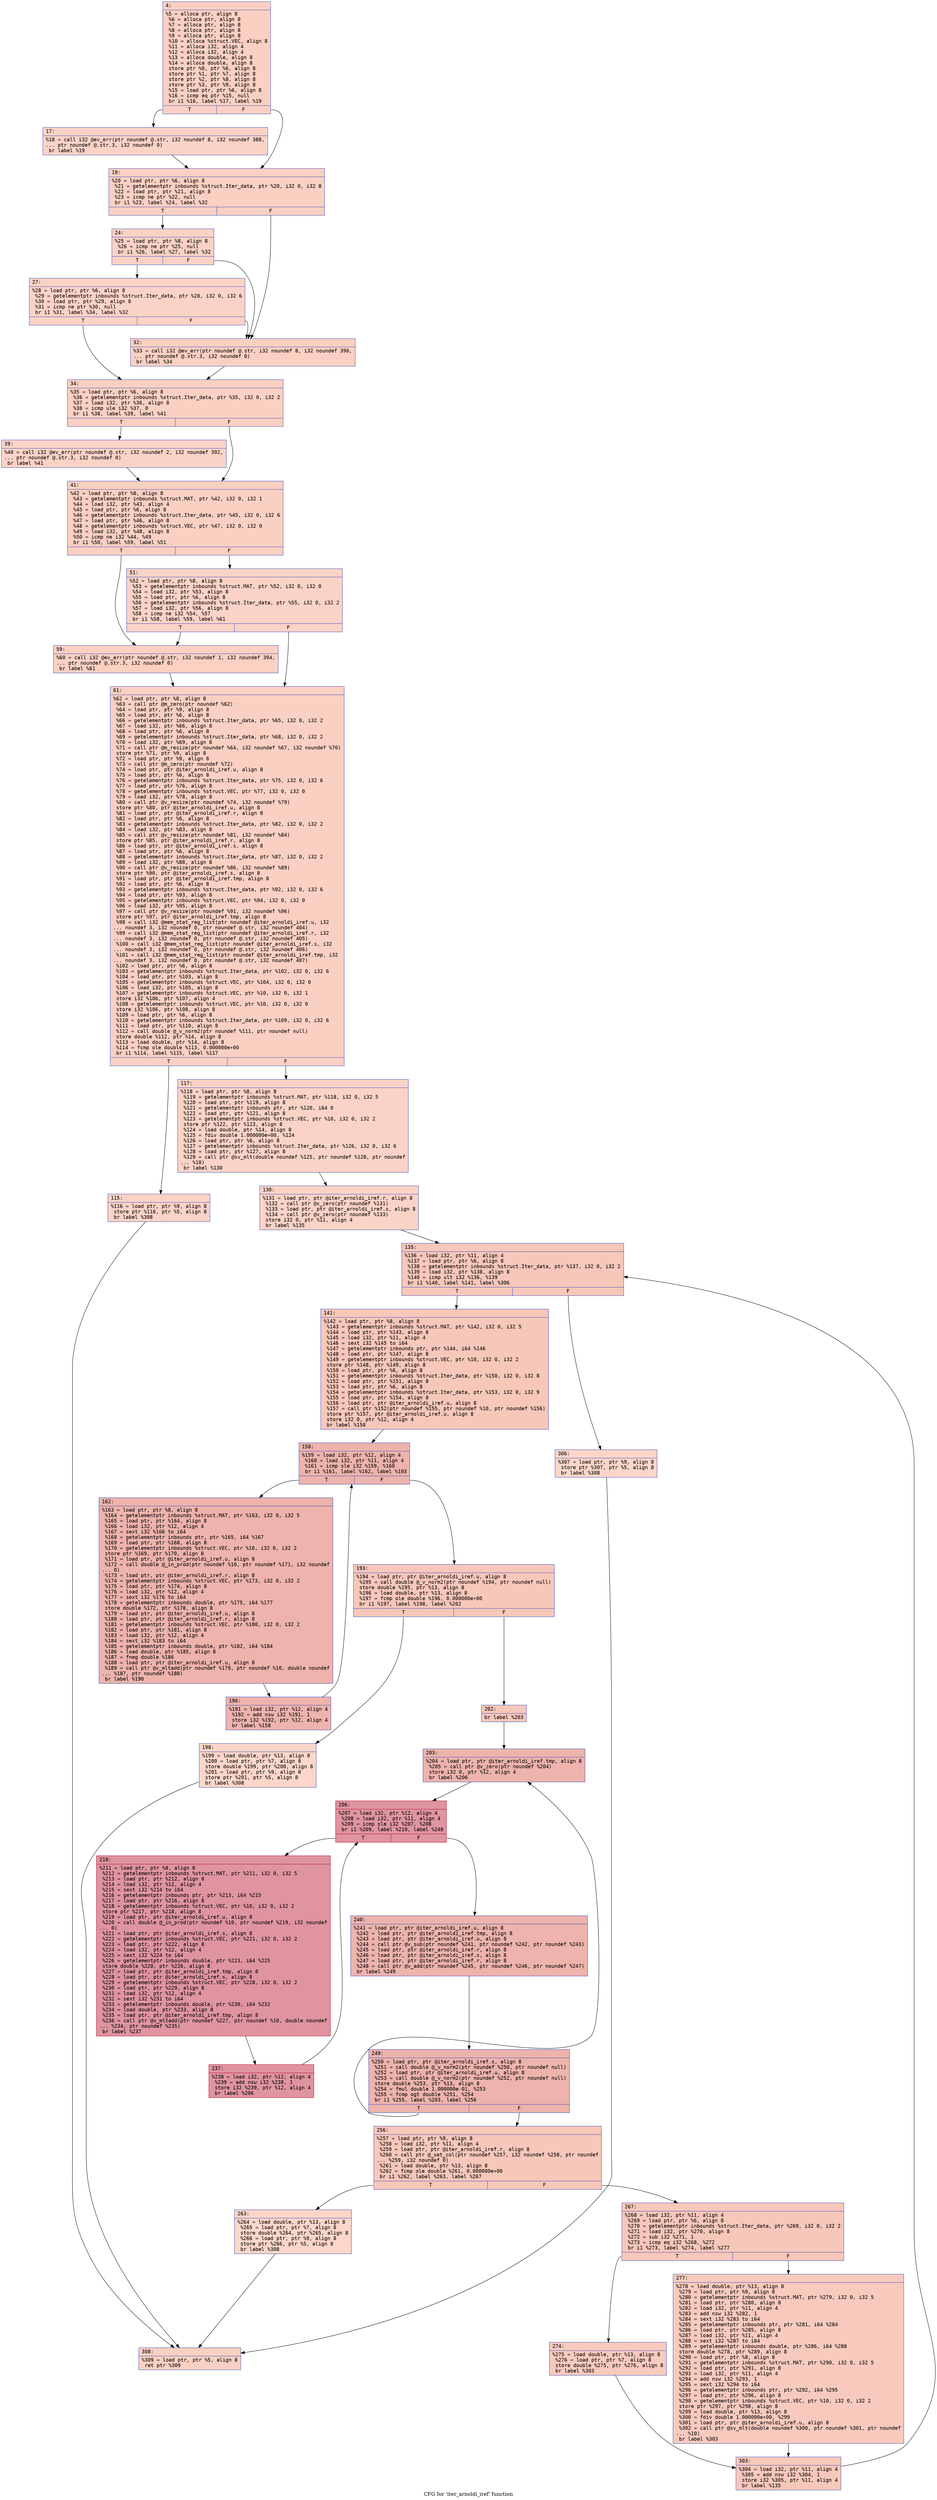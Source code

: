 digraph "CFG for 'iter_arnoldi_iref' function" {
	label="CFG for 'iter_arnoldi_iref' function";

	Node0x6000006e7c00 [shape=record,color="#3d50c3ff", style=filled, fillcolor="#f3947570" fontname="Courier",label="{4:\l|  %5 = alloca ptr, align 8\l  %6 = alloca ptr, align 8\l  %7 = alloca ptr, align 8\l  %8 = alloca ptr, align 8\l  %9 = alloca ptr, align 8\l  %10 = alloca %struct.VEC, align 8\l  %11 = alloca i32, align 4\l  %12 = alloca i32, align 4\l  %13 = alloca double, align 8\l  %14 = alloca double, align 8\l  store ptr %0, ptr %6, align 8\l  store ptr %1, ptr %7, align 8\l  store ptr %2, ptr %8, align 8\l  store ptr %3, ptr %9, align 8\l  %15 = load ptr, ptr %6, align 8\l  %16 = icmp eq ptr %15, null\l  br i1 %16, label %17, label %19\l|{<s0>T|<s1>F}}"];
	Node0x6000006e7c00:s0 -> Node0x6000006e7c50[tooltip="4 -> 17\nProbability 37.50%" ];
	Node0x6000006e7c00:s1 -> Node0x6000006e7ca0[tooltip="4 -> 19\nProbability 62.50%" ];
	Node0x6000006e7c50 [shape=record,color="#3d50c3ff", style=filled, fillcolor="#f59c7d70" fontname="Courier",label="{17:\l|  %18 = call i32 @ev_err(ptr noundef @.str, i32 noundef 8, i32 noundef 388,\l... ptr noundef @.str.3, i32 noundef 0)\l  br label %19\l}"];
	Node0x6000006e7c50 -> Node0x6000006e7ca0[tooltip="17 -> 19\nProbability 100.00%" ];
	Node0x6000006e7ca0 [shape=record,color="#3d50c3ff", style=filled, fillcolor="#f3947570" fontname="Courier",label="{19:\l|  %20 = load ptr, ptr %6, align 8\l  %21 = getelementptr inbounds %struct.Iter_data, ptr %20, i32 0, i32 8\l  %22 = load ptr, ptr %21, align 8\l  %23 = icmp ne ptr %22, null\l  br i1 %23, label %24, label %32\l|{<s0>T|<s1>F}}"];
	Node0x6000006e7ca0:s0 -> Node0x6000006e7cf0[tooltip="19 -> 24\nProbability 62.50%" ];
	Node0x6000006e7ca0:s1 -> Node0x6000006e7d90[tooltip="19 -> 32\nProbability 37.50%" ];
	Node0x6000006e7cf0 [shape=record,color="#3d50c3ff", style=filled, fillcolor="#f4987a70" fontname="Courier",label="{24:\l|  %25 = load ptr, ptr %8, align 8\l  %26 = icmp ne ptr %25, null\l  br i1 %26, label %27, label %32\l|{<s0>T|<s1>F}}"];
	Node0x6000006e7cf0:s0 -> Node0x6000006e7d40[tooltip="24 -> 27\nProbability 62.50%" ];
	Node0x6000006e7cf0:s1 -> Node0x6000006e7d90[tooltip="24 -> 32\nProbability 37.50%" ];
	Node0x6000006e7d40 [shape=record,color="#3d50c3ff", style=filled, fillcolor="#f59c7d70" fontname="Courier",label="{27:\l|  %28 = load ptr, ptr %6, align 8\l  %29 = getelementptr inbounds %struct.Iter_data, ptr %28, i32 0, i32 6\l  %30 = load ptr, ptr %29, align 8\l  %31 = icmp ne ptr %30, null\l  br i1 %31, label %34, label %32\l|{<s0>T|<s1>F}}"];
	Node0x6000006e7d40:s0 -> Node0x6000006e7de0[tooltip="27 -> 34\nProbability 62.50%" ];
	Node0x6000006e7d40:s1 -> Node0x6000006e7d90[tooltip="27 -> 32\nProbability 37.50%" ];
	Node0x6000006e7d90 [shape=record,color="#3d50c3ff", style=filled, fillcolor="#f3947570" fontname="Courier",label="{32:\l|  %33 = call i32 @ev_err(ptr noundef @.str, i32 noundef 8, i32 noundef 390,\l... ptr noundef @.str.3, i32 noundef 0)\l  br label %34\l}"];
	Node0x6000006e7d90 -> Node0x6000006e7de0[tooltip="32 -> 34\nProbability 100.00%" ];
	Node0x6000006e7de0 [shape=record,color="#3d50c3ff", style=filled, fillcolor="#f3947570" fontname="Courier",label="{34:\l|  %35 = load ptr, ptr %6, align 8\l  %36 = getelementptr inbounds %struct.Iter_data, ptr %35, i32 0, i32 2\l  %37 = load i32, ptr %36, align 8\l  %38 = icmp ule i32 %37, 0\l  br i1 %38, label %39, label %41\l|{<s0>T|<s1>F}}"];
	Node0x6000006e7de0:s0 -> Node0x6000006e7e30[tooltip="34 -> 39\nProbability 50.00%" ];
	Node0x6000006e7de0:s1 -> Node0x6000006e7e80[tooltip="34 -> 41\nProbability 50.00%" ];
	Node0x6000006e7e30 [shape=record,color="#3d50c3ff", style=filled, fillcolor="#f59c7d70" fontname="Courier",label="{39:\l|  %40 = call i32 @ev_err(ptr noundef @.str, i32 noundef 2, i32 noundef 392,\l... ptr noundef @.str.3, i32 noundef 0)\l  br label %41\l}"];
	Node0x6000006e7e30 -> Node0x6000006e7e80[tooltip="39 -> 41\nProbability 100.00%" ];
	Node0x6000006e7e80 [shape=record,color="#3d50c3ff", style=filled, fillcolor="#f3947570" fontname="Courier",label="{41:\l|  %42 = load ptr, ptr %8, align 8\l  %43 = getelementptr inbounds %struct.MAT, ptr %42, i32 0, i32 1\l  %44 = load i32, ptr %43, align 4\l  %45 = load ptr, ptr %6, align 8\l  %46 = getelementptr inbounds %struct.Iter_data, ptr %45, i32 0, i32 6\l  %47 = load ptr, ptr %46, align 8\l  %48 = getelementptr inbounds %struct.VEC, ptr %47, i32 0, i32 0\l  %49 = load i32, ptr %48, align 8\l  %50 = icmp ne i32 %44, %49\l  br i1 %50, label %59, label %51\l|{<s0>T|<s1>F}}"];
	Node0x6000006e7e80:s0 -> Node0x6000006e7f20[tooltip="41 -> 59\nProbability 50.00%" ];
	Node0x6000006e7e80:s1 -> Node0x6000006e7ed0[tooltip="41 -> 51\nProbability 50.00%" ];
	Node0x6000006e7ed0 [shape=record,color="#3d50c3ff", style=filled, fillcolor="#f59c7d70" fontname="Courier",label="{51:\l|  %52 = load ptr, ptr %8, align 8\l  %53 = getelementptr inbounds %struct.MAT, ptr %52, i32 0, i32 0\l  %54 = load i32, ptr %53, align 8\l  %55 = load ptr, ptr %6, align 8\l  %56 = getelementptr inbounds %struct.Iter_data, ptr %55, i32 0, i32 2\l  %57 = load i32, ptr %56, align 8\l  %58 = icmp ne i32 %54, %57\l  br i1 %58, label %59, label %61\l|{<s0>T|<s1>F}}"];
	Node0x6000006e7ed0:s0 -> Node0x6000006e7f20[tooltip="51 -> 59\nProbability 50.00%" ];
	Node0x6000006e7ed0:s1 -> Node0x6000006e7f70[tooltip="51 -> 61\nProbability 50.00%" ];
	Node0x6000006e7f20 [shape=record,color="#3d50c3ff", style=filled, fillcolor="#f3947570" fontname="Courier",label="{59:\l|  %60 = call i32 @ev_err(ptr noundef @.str, i32 noundef 1, i32 noundef 394,\l... ptr noundef @.str.3, i32 noundef 0)\l  br label %61\l}"];
	Node0x6000006e7f20 -> Node0x6000006e7f70[tooltip="59 -> 61\nProbability 100.00%" ];
	Node0x6000006e7f70 [shape=record,color="#3d50c3ff", style=filled, fillcolor="#f3947570" fontname="Courier",label="{61:\l|  %62 = load ptr, ptr %8, align 8\l  %63 = call ptr @m_zero(ptr noundef %62)\l  %64 = load ptr, ptr %9, align 8\l  %65 = load ptr, ptr %6, align 8\l  %66 = getelementptr inbounds %struct.Iter_data, ptr %65, i32 0, i32 2\l  %67 = load i32, ptr %66, align 8\l  %68 = load ptr, ptr %6, align 8\l  %69 = getelementptr inbounds %struct.Iter_data, ptr %68, i32 0, i32 2\l  %70 = load i32, ptr %69, align 8\l  %71 = call ptr @m_resize(ptr noundef %64, i32 noundef %67, i32 noundef %70)\l  store ptr %71, ptr %9, align 8\l  %72 = load ptr, ptr %9, align 8\l  %73 = call ptr @m_zero(ptr noundef %72)\l  %74 = load ptr, ptr @iter_arnoldi_iref.u, align 8\l  %75 = load ptr, ptr %6, align 8\l  %76 = getelementptr inbounds %struct.Iter_data, ptr %75, i32 0, i32 6\l  %77 = load ptr, ptr %76, align 8\l  %78 = getelementptr inbounds %struct.VEC, ptr %77, i32 0, i32 0\l  %79 = load i32, ptr %78, align 8\l  %80 = call ptr @v_resize(ptr noundef %74, i32 noundef %79)\l  store ptr %80, ptr @iter_arnoldi_iref.u, align 8\l  %81 = load ptr, ptr @iter_arnoldi_iref.r, align 8\l  %82 = load ptr, ptr %6, align 8\l  %83 = getelementptr inbounds %struct.Iter_data, ptr %82, i32 0, i32 2\l  %84 = load i32, ptr %83, align 8\l  %85 = call ptr @v_resize(ptr noundef %81, i32 noundef %84)\l  store ptr %85, ptr @iter_arnoldi_iref.r, align 8\l  %86 = load ptr, ptr @iter_arnoldi_iref.s, align 8\l  %87 = load ptr, ptr %6, align 8\l  %88 = getelementptr inbounds %struct.Iter_data, ptr %87, i32 0, i32 2\l  %89 = load i32, ptr %88, align 8\l  %90 = call ptr @v_resize(ptr noundef %86, i32 noundef %89)\l  store ptr %90, ptr @iter_arnoldi_iref.s, align 8\l  %91 = load ptr, ptr @iter_arnoldi_iref.tmp, align 8\l  %92 = load ptr, ptr %6, align 8\l  %93 = getelementptr inbounds %struct.Iter_data, ptr %92, i32 0, i32 6\l  %94 = load ptr, ptr %93, align 8\l  %95 = getelementptr inbounds %struct.VEC, ptr %94, i32 0, i32 0\l  %96 = load i32, ptr %95, align 8\l  %97 = call ptr @v_resize(ptr noundef %91, i32 noundef %96)\l  store ptr %97, ptr @iter_arnoldi_iref.tmp, align 8\l  %98 = call i32 @mem_stat_reg_list(ptr noundef @iter_arnoldi_iref.u, i32\l... noundef 3, i32 noundef 0, ptr noundef @.str, i32 noundef 404)\l  %99 = call i32 @mem_stat_reg_list(ptr noundef @iter_arnoldi_iref.r, i32\l... noundef 3, i32 noundef 0, ptr noundef @.str, i32 noundef 405)\l  %100 = call i32 @mem_stat_reg_list(ptr noundef @iter_arnoldi_iref.s, i32\l... noundef 3, i32 noundef 0, ptr noundef @.str, i32 noundef 406)\l  %101 = call i32 @mem_stat_reg_list(ptr noundef @iter_arnoldi_iref.tmp, i32\l... noundef 3, i32 noundef 0, ptr noundef @.str, i32 noundef 407)\l  %102 = load ptr, ptr %6, align 8\l  %103 = getelementptr inbounds %struct.Iter_data, ptr %102, i32 0, i32 6\l  %104 = load ptr, ptr %103, align 8\l  %105 = getelementptr inbounds %struct.VEC, ptr %104, i32 0, i32 0\l  %106 = load i32, ptr %105, align 8\l  %107 = getelementptr inbounds %struct.VEC, ptr %10, i32 0, i32 1\l  store i32 %106, ptr %107, align 4\l  %108 = getelementptr inbounds %struct.VEC, ptr %10, i32 0, i32 0\l  store i32 %106, ptr %108, align 8\l  %109 = load ptr, ptr %6, align 8\l  %110 = getelementptr inbounds %struct.Iter_data, ptr %109, i32 0, i32 6\l  %111 = load ptr, ptr %110, align 8\l  %112 = call double @_v_norm2(ptr noundef %111, ptr noundef null)\l  store double %112, ptr %14, align 8\l  %113 = load double, ptr %14, align 8\l  %114 = fcmp ole double %113, 0.000000e+00\l  br i1 %114, label %115, label %117\l|{<s0>T|<s1>F}}"];
	Node0x6000006e7f70:s0 -> Node0x6000006f8000[tooltip="61 -> 115\nProbability 50.00%" ];
	Node0x6000006e7f70:s1 -> Node0x6000006f8050[tooltip="61 -> 117\nProbability 50.00%" ];
	Node0x6000006f8000 [shape=record,color="#3d50c3ff", style=filled, fillcolor="#f59c7d70" fontname="Courier",label="{115:\l|  %116 = load ptr, ptr %9, align 8\l  store ptr %116, ptr %5, align 8\l  br label %308\l}"];
	Node0x6000006f8000 -> Node0x6000006f8780[tooltip="115 -> 308\nProbability 100.00%" ];
	Node0x6000006f8050 [shape=record,color="#3d50c3ff", style=filled, fillcolor="#f59c7d70" fontname="Courier",label="{117:\l|  %118 = load ptr, ptr %8, align 8\l  %119 = getelementptr inbounds %struct.MAT, ptr %118, i32 0, i32 5\l  %120 = load ptr, ptr %119, align 8\l  %121 = getelementptr inbounds ptr, ptr %120, i64 0\l  %122 = load ptr, ptr %121, align 8\l  %123 = getelementptr inbounds %struct.VEC, ptr %10, i32 0, i32 2\l  store ptr %122, ptr %123, align 8\l  %124 = load double, ptr %14, align 8\l  %125 = fdiv double 1.000000e+00, %124\l  %126 = load ptr, ptr %6, align 8\l  %127 = getelementptr inbounds %struct.Iter_data, ptr %126, i32 0, i32 6\l  %128 = load ptr, ptr %127, align 8\l  %129 = call ptr @sv_mlt(double noundef %125, ptr noundef %128, ptr noundef\l... %10)\l  br label %130\l}"];
	Node0x6000006f8050 -> Node0x6000006f80a0[tooltip="117 -> 130\nProbability 100.00%" ];
	Node0x6000006f80a0 [shape=record,color="#3d50c3ff", style=filled, fillcolor="#f59c7d70" fontname="Courier",label="{130:\l|  %131 = load ptr, ptr @iter_arnoldi_iref.r, align 8\l  %132 = call ptr @v_zero(ptr noundef %131)\l  %133 = load ptr, ptr @iter_arnoldi_iref.s, align 8\l  %134 = call ptr @v_zero(ptr noundef %133)\l  store i32 0, ptr %11, align 4\l  br label %135\l}"];
	Node0x6000006f80a0 -> Node0x6000006f80f0[tooltip="130 -> 135\nProbability 100.00%" ];
	Node0x6000006f80f0 [shape=record,color="#3d50c3ff", style=filled, fillcolor="#ec7f6370" fontname="Courier",label="{135:\l|  %136 = load i32, ptr %11, align 4\l  %137 = load ptr, ptr %6, align 8\l  %138 = getelementptr inbounds %struct.Iter_data, ptr %137, i32 0, i32 2\l  %139 = load i32, ptr %138, align 8\l  %140 = icmp ult i32 %136, %139\l  br i1 %140, label %141, label %306\l|{<s0>T|<s1>F}}"];
	Node0x6000006f80f0:s0 -> Node0x6000006f8140[tooltip="135 -> 141\nProbability 96.88%" ];
	Node0x6000006f80f0:s1 -> Node0x6000006f8730[tooltip="135 -> 306\nProbability 3.12%" ];
	Node0x6000006f8140 [shape=record,color="#3d50c3ff", style=filled, fillcolor="#ec7f6370" fontname="Courier",label="{141:\l|  %142 = load ptr, ptr %8, align 8\l  %143 = getelementptr inbounds %struct.MAT, ptr %142, i32 0, i32 5\l  %144 = load ptr, ptr %143, align 8\l  %145 = load i32, ptr %11, align 4\l  %146 = sext i32 %145 to i64\l  %147 = getelementptr inbounds ptr, ptr %144, i64 %146\l  %148 = load ptr, ptr %147, align 8\l  %149 = getelementptr inbounds %struct.VEC, ptr %10, i32 0, i32 2\l  store ptr %148, ptr %149, align 8\l  %150 = load ptr, ptr %6, align 8\l  %151 = getelementptr inbounds %struct.Iter_data, ptr %150, i32 0, i32 8\l  %152 = load ptr, ptr %151, align 8\l  %153 = load ptr, ptr %6, align 8\l  %154 = getelementptr inbounds %struct.Iter_data, ptr %153, i32 0, i32 9\l  %155 = load ptr, ptr %154, align 8\l  %156 = load ptr, ptr @iter_arnoldi_iref.u, align 8\l  %157 = call ptr %152(ptr noundef %155, ptr noundef %10, ptr noundef %156)\l  store ptr %157, ptr @iter_arnoldi_iref.u, align 8\l  store i32 0, ptr %12, align 4\l  br label %158\l}"];
	Node0x6000006f8140 -> Node0x6000006f8190[tooltip="141 -> 158\nProbability 100.00%" ];
	Node0x6000006f8190 [shape=record,color="#3d50c3ff", style=filled, fillcolor="#d6524470" fontname="Courier",label="{158:\l|  %159 = load i32, ptr %12, align 4\l  %160 = load i32, ptr %11, align 4\l  %161 = icmp sle i32 %159, %160\l  br i1 %161, label %162, label %193\l|{<s0>T|<s1>F}}"];
	Node0x6000006f8190:s0 -> Node0x6000006f81e0[tooltip="158 -> 162\nProbability 96.88%" ];
	Node0x6000006f8190:s1 -> Node0x6000006f8280[tooltip="158 -> 193\nProbability 3.12%" ];
	Node0x6000006f81e0 [shape=record,color="#3d50c3ff", style=filled, fillcolor="#d6524470" fontname="Courier",label="{162:\l|  %163 = load ptr, ptr %8, align 8\l  %164 = getelementptr inbounds %struct.MAT, ptr %163, i32 0, i32 5\l  %165 = load ptr, ptr %164, align 8\l  %166 = load i32, ptr %12, align 4\l  %167 = sext i32 %166 to i64\l  %168 = getelementptr inbounds ptr, ptr %165, i64 %167\l  %169 = load ptr, ptr %168, align 8\l  %170 = getelementptr inbounds %struct.VEC, ptr %10, i32 0, i32 2\l  store ptr %169, ptr %170, align 8\l  %171 = load ptr, ptr @iter_arnoldi_iref.u, align 8\l  %172 = call double @_in_prod(ptr noundef %10, ptr noundef %171, i32 noundef\l... 0)\l  %173 = load ptr, ptr @iter_arnoldi_iref.r, align 8\l  %174 = getelementptr inbounds %struct.VEC, ptr %173, i32 0, i32 2\l  %175 = load ptr, ptr %174, align 8\l  %176 = load i32, ptr %12, align 4\l  %177 = sext i32 %176 to i64\l  %178 = getelementptr inbounds double, ptr %175, i64 %177\l  store double %172, ptr %178, align 8\l  %179 = load ptr, ptr @iter_arnoldi_iref.u, align 8\l  %180 = load ptr, ptr @iter_arnoldi_iref.r, align 8\l  %181 = getelementptr inbounds %struct.VEC, ptr %180, i32 0, i32 2\l  %182 = load ptr, ptr %181, align 8\l  %183 = load i32, ptr %12, align 4\l  %184 = sext i32 %183 to i64\l  %185 = getelementptr inbounds double, ptr %182, i64 %184\l  %186 = load double, ptr %185, align 8\l  %187 = fneg double %186\l  %188 = load ptr, ptr @iter_arnoldi_iref.u, align 8\l  %189 = call ptr @v_mltadd(ptr noundef %179, ptr noundef %10, double noundef\l... %187, ptr noundef %188)\l  br label %190\l}"];
	Node0x6000006f81e0 -> Node0x6000006f8230[tooltip="162 -> 190\nProbability 100.00%" ];
	Node0x6000006f8230 [shape=record,color="#3d50c3ff", style=filled, fillcolor="#d6524470" fontname="Courier",label="{190:\l|  %191 = load i32, ptr %12, align 4\l  %192 = add nsw i32 %191, 1\l  store i32 %192, ptr %12, align 4\l  br label %158\l}"];
	Node0x6000006f8230 -> Node0x6000006f8190[tooltip="190 -> 158\nProbability 100.00%" ];
	Node0x6000006f8280 [shape=record,color="#3d50c3ff", style=filled, fillcolor="#ec7f6370" fontname="Courier",label="{193:\l|  %194 = load ptr, ptr @iter_arnoldi_iref.u, align 8\l  %195 = call double @_v_norm2(ptr noundef %194, ptr noundef null)\l  store double %195, ptr %13, align 8\l  %196 = load double, ptr %13, align 8\l  %197 = fcmp ole double %196, 0.000000e+00\l  br i1 %197, label %198, label %202\l|{<s0>T|<s1>F}}"];
	Node0x6000006f8280:s0 -> Node0x6000006f82d0[tooltip="193 -> 198\nProbability 3.12%" ];
	Node0x6000006f8280:s1 -> Node0x6000006f8320[tooltip="193 -> 202\nProbability 96.88%" ];
	Node0x6000006f82d0 [shape=record,color="#3d50c3ff", style=filled, fillcolor="#f6a38570" fontname="Courier",label="{198:\l|  %199 = load double, ptr %13, align 8\l  %200 = load ptr, ptr %7, align 8\l  store double %199, ptr %200, align 8\l  %201 = load ptr, ptr %9, align 8\l  store ptr %201, ptr %5, align 8\l  br label %308\l}"];
	Node0x6000006f82d0 -> Node0x6000006f8780[tooltip="198 -> 308\nProbability 100.00%" ];
	Node0x6000006f8320 [shape=record,color="#3d50c3ff", style=filled, fillcolor="#ec7f6370" fontname="Courier",label="{202:\l|  br label %203\l}"];
	Node0x6000006f8320 -> Node0x6000006f8370[tooltip="202 -> 203\nProbability 100.00%" ];
	Node0x6000006f8370 [shape=record,color="#3d50c3ff", style=filled, fillcolor="#d6524470" fontname="Courier",label="{203:\l|  %204 = load ptr, ptr @iter_arnoldi_iref.tmp, align 8\l  %205 = call ptr @v_zero(ptr noundef %204)\l  store i32 0, ptr %12, align 4\l  br label %206\l}"];
	Node0x6000006f8370 -> Node0x6000006f83c0[tooltip="203 -> 206\nProbability 100.00%" ];
	Node0x6000006f83c0 [shape=record,color="#b70d28ff", style=filled, fillcolor="#b70d2870" fontname="Courier",label="{206:\l|  %207 = load i32, ptr %12, align 4\l  %208 = load i32, ptr %11, align 4\l  %209 = icmp sle i32 %207, %208\l  br i1 %209, label %210, label %240\l|{<s0>T|<s1>F}}"];
	Node0x6000006f83c0:s0 -> Node0x6000006f8410[tooltip="206 -> 210\nProbability 96.88%" ];
	Node0x6000006f83c0:s1 -> Node0x6000006f84b0[tooltip="206 -> 240\nProbability 3.12%" ];
	Node0x6000006f8410 [shape=record,color="#b70d28ff", style=filled, fillcolor="#b70d2870" fontname="Courier",label="{210:\l|  %211 = load ptr, ptr %8, align 8\l  %212 = getelementptr inbounds %struct.MAT, ptr %211, i32 0, i32 5\l  %213 = load ptr, ptr %212, align 8\l  %214 = load i32, ptr %12, align 4\l  %215 = sext i32 %214 to i64\l  %216 = getelementptr inbounds ptr, ptr %213, i64 %215\l  %217 = load ptr, ptr %216, align 8\l  %218 = getelementptr inbounds %struct.VEC, ptr %10, i32 0, i32 2\l  store ptr %217, ptr %218, align 8\l  %219 = load ptr, ptr @iter_arnoldi_iref.u, align 8\l  %220 = call double @_in_prod(ptr noundef %10, ptr noundef %219, i32 noundef\l... 0)\l  %221 = load ptr, ptr @iter_arnoldi_iref.s, align 8\l  %222 = getelementptr inbounds %struct.VEC, ptr %221, i32 0, i32 2\l  %223 = load ptr, ptr %222, align 8\l  %224 = load i32, ptr %12, align 4\l  %225 = sext i32 %224 to i64\l  %226 = getelementptr inbounds double, ptr %223, i64 %225\l  store double %220, ptr %226, align 8\l  %227 = load ptr, ptr @iter_arnoldi_iref.tmp, align 8\l  %228 = load ptr, ptr @iter_arnoldi_iref.s, align 8\l  %229 = getelementptr inbounds %struct.VEC, ptr %228, i32 0, i32 2\l  %230 = load ptr, ptr %229, align 8\l  %231 = load i32, ptr %12, align 4\l  %232 = sext i32 %231 to i64\l  %233 = getelementptr inbounds double, ptr %230, i64 %232\l  %234 = load double, ptr %233, align 8\l  %235 = load ptr, ptr @iter_arnoldi_iref.tmp, align 8\l  %236 = call ptr @v_mltadd(ptr noundef %227, ptr noundef %10, double noundef\l... %234, ptr noundef %235)\l  br label %237\l}"];
	Node0x6000006f8410 -> Node0x6000006f8460[tooltip="210 -> 237\nProbability 100.00%" ];
	Node0x6000006f8460 [shape=record,color="#b70d28ff", style=filled, fillcolor="#b70d2870" fontname="Courier",label="{237:\l|  %238 = load i32, ptr %12, align 4\l  %239 = add nsw i32 %238, 1\l  store i32 %239, ptr %12, align 4\l  br label %206\l}"];
	Node0x6000006f8460 -> Node0x6000006f83c0[tooltip="237 -> 206\nProbability 100.00%" ];
	Node0x6000006f84b0 [shape=record,color="#3d50c3ff", style=filled, fillcolor="#d6524470" fontname="Courier",label="{240:\l|  %241 = load ptr, ptr @iter_arnoldi_iref.u, align 8\l  %242 = load ptr, ptr @iter_arnoldi_iref.tmp, align 8\l  %243 = load ptr, ptr @iter_arnoldi_iref.u, align 8\l  %244 = call ptr @v_sub(ptr noundef %241, ptr noundef %242, ptr noundef %243)\l  %245 = load ptr, ptr @iter_arnoldi_iref.r, align 8\l  %246 = load ptr, ptr @iter_arnoldi_iref.s, align 8\l  %247 = load ptr, ptr @iter_arnoldi_iref.r, align 8\l  %248 = call ptr @v_add(ptr noundef %245, ptr noundef %246, ptr noundef %247)\l  br label %249\l}"];
	Node0x6000006f84b0 -> Node0x6000006f8500[tooltip="240 -> 249\nProbability 100.00%" ];
	Node0x6000006f8500 [shape=record,color="#3d50c3ff", style=filled, fillcolor="#d6524470" fontname="Courier",label="{249:\l|  %250 = load ptr, ptr @iter_arnoldi_iref.s, align 8\l  %251 = call double @_v_norm2(ptr noundef %250, ptr noundef null)\l  %252 = load ptr, ptr @iter_arnoldi_iref.u, align 8\l  %253 = call double @_v_norm2(ptr noundef %252, ptr noundef null)\l  store double %253, ptr %13, align 8\l  %254 = fmul double 1.000000e-01, %253\l  %255 = fcmp ogt double %251, %254\l  br i1 %255, label %203, label %256\l|{<s0>T|<s1>F}}"];
	Node0x6000006f8500:s0 -> Node0x6000006f8370[tooltip="249 -> 203\nProbability 96.88%" ];
	Node0x6000006f8500:s1 -> Node0x6000006f8550[tooltip="249 -> 256\nProbability 3.12%" ];
	Node0x6000006f8550 [shape=record,color="#3d50c3ff", style=filled, fillcolor="#ec7f6370" fontname="Courier",label="{256:\l|  %257 = load ptr, ptr %9, align 8\l  %258 = load i32, ptr %11, align 4\l  %259 = load ptr, ptr @iter_arnoldi_iref.r, align 8\l  %260 = call ptr @_set_col(ptr noundef %257, i32 noundef %258, ptr noundef\l... %259, i32 noundef 0)\l  %261 = load double, ptr %13, align 8\l  %262 = fcmp ole double %261, 0.000000e+00\l  br i1 %262, label %263, label %267\l|{<s0>T|<s1>F}}"];
	Node0x6000006f8550:s0 -> Node0x6000006f85a0[tooltip="256 -> 263\nProbability 3.12%" ];
	Node0x6000006f8550:s1 -> Node0x6000006f85f0[tooltip="256 -> 267\nProbability 96.88%" ];
	Node0x6000006f85a0 [shape=record,color="#3d50c3ff", style=filled, fillcolor="#f6a38570" fontname="Courier",label="{263:\l|  %264 = load double, ptr %13, align 8\l  %265 = load ptr, ptr %7, align 8\l  store double %264, ptr %265, align 8\l  %266 = load ptr, ptr %9, align 8\l  store ptr %266, ptr %5, align 8\l  br label %308\l}"];
	Node0x6000006f85a0 -> Node0x6000006f8780[tooltip="263 -> 308\nProbability 100.00%" ];
	Node0x6000006f85f0 [shape=record,color="#3d50c3ff", style=filled, fillcolor="#ec7f6370" fontname="Courier",label="{267:\l|  %268 = load i32, ptr %11, align 4\l  %269 = load ptr, ptr %6, align 8\l  %270 = getelementptr inbounds %struct.Iter_data, ptr %269, i32 0, i32 2\l  %271 = load i32, ptr %270, align 8\l  %272 = sub i32 %271, 1\l  %273 = icmp eq i32 %268, %272\l  br i1 %273, label %274, label %277\l|{<s0>T|<s1>F}}"];
	Node0x6000006f85f0:s0 -> Node0x6000006f8640[tooltip="267 -> 274\nProbability 50.00%" ];
	Node0x6000006f85f0:s1 -> Node0x6000006f8690[tooltip="267 -> 277\nProbability 50.00%" ];
	Node0x6000006f8640 [shape=record,color="#3d50c3ff", style=filled, fillcolor="#ef886b70" fontname="Courier",label="{274:\l|  %275 = load double, ptr %13, align 8\l  %276 = load ptr, ptr %7, align 8\l  store double %275, ptr %276, align 8\l  br label %303\l}"];
	Node0x6000006f8640 -> Node0x6000006f86e0[tooltip="274 -> 303\nProbability 100.00%" ];
	Node0x6000006f8690 [shape=record,color="#3d50c3ff", style=filled, fillcolor="#ef886b70" fontname="Courier",label="{277:\l|  %278 = load double, ptr %13, align 8\l  %279 = load ptr, ptr %9, align 8\l  %280 = getelementptr inbounds %struct.MAT, ptr %279, i32 0, i32 5\l  %281 = load ptr, ptr %280, align 8\l  %282 = load i32, ptr %11, align 4\l  %283 = add nsw i32 %282, 1\l  %284 = sext i32 %283 to i64\l  %285 = getelementptr inbounds ptr, ptr %281, i64 %284\l  %286 = load ptr, ptr %285, align 8\l  %287 = load i32, ptr %11, align 4\l  %288 = sext i32 %287 to i64\l  %289 = getelementptr inbounds double, ptr %286, i64 %288\l  store double %278, ptr %289, align 8\l  %290 = load ptr, ptr %8, align 8\l  %291 = getelementptr inbounds %struct.MAT, ptr %290, i32 0, i32 5\l  %292 = load ptr, ptr %291, align 8\l  %293 = load i32, ptr %11, align 4\l  %294 = add nsw i32 %293, 1\l  %295 = sext i32 %294 to i64\l  %296 = getelementptr inbounds ptr, ptr %292, i64 %295\l  %297 = load ptr, ptr %296, align 8\l  %298 = getelementptr inbounds %struct.VEC, ptr %10, i32 0, i32 2\l  store ptr %297, ptr %298, align 8\l  %299 = load double, ptr %13, align 8\l  %300 = fdiv double 1.000000e+00, %299\l  %301 = load ptr, ptr @iter_arnoldi_iref.u, align 8\l  %302 = call ptr @sv_mlt(double noundef %300, ptr noundef %301, ptr noundef\l... %10)\l  br label %303\l}"];
	Node0x6000006f8690 -> Node0x6000006f86e0[tooltip="277 -> 303\nProbability 100.00%" ];
	Node0x6000006f86e0 [shape=record,color="#3d50c3ff", style=filled, fillcolor="#ec7f6370" fontname="Courier",label="{303:\l|  %304 = load i32, ptr %11, align 4\l  %305 = add nsw i32 %304, 1\l  store i32 %305, ptr %11, align 4\l  br label %135\l}"];
	Node0x6000006f86e0 -> Node0x6000006f80f0[tooltip="303 -> 135\nProbability 100.00%" ];
	Node0x6000006f8730 [shape=record,color="#3d50c3ff", style=filled, fillcolor="#f6a38570" fontname="Courier",label="{306:\l|  %307 = load ptr, ptr %9, align 8\l  store ptr %307, ptr %5, align 8\l  br label %308\l}"];
	Node0x6000006f8730 -> Node0x6000006f8780[tooltip="306 -> 308\nProbability 100.00%" ];
	Node0x6000006f8780 [shape=record,color="#3d50c3ff", style=filled, fillcolor="#f3947570" fontname="Courier",label="{308:\l|  %309 = load ptr, ptr %5, align 8\l  ret ptr %309\l}"];
}
